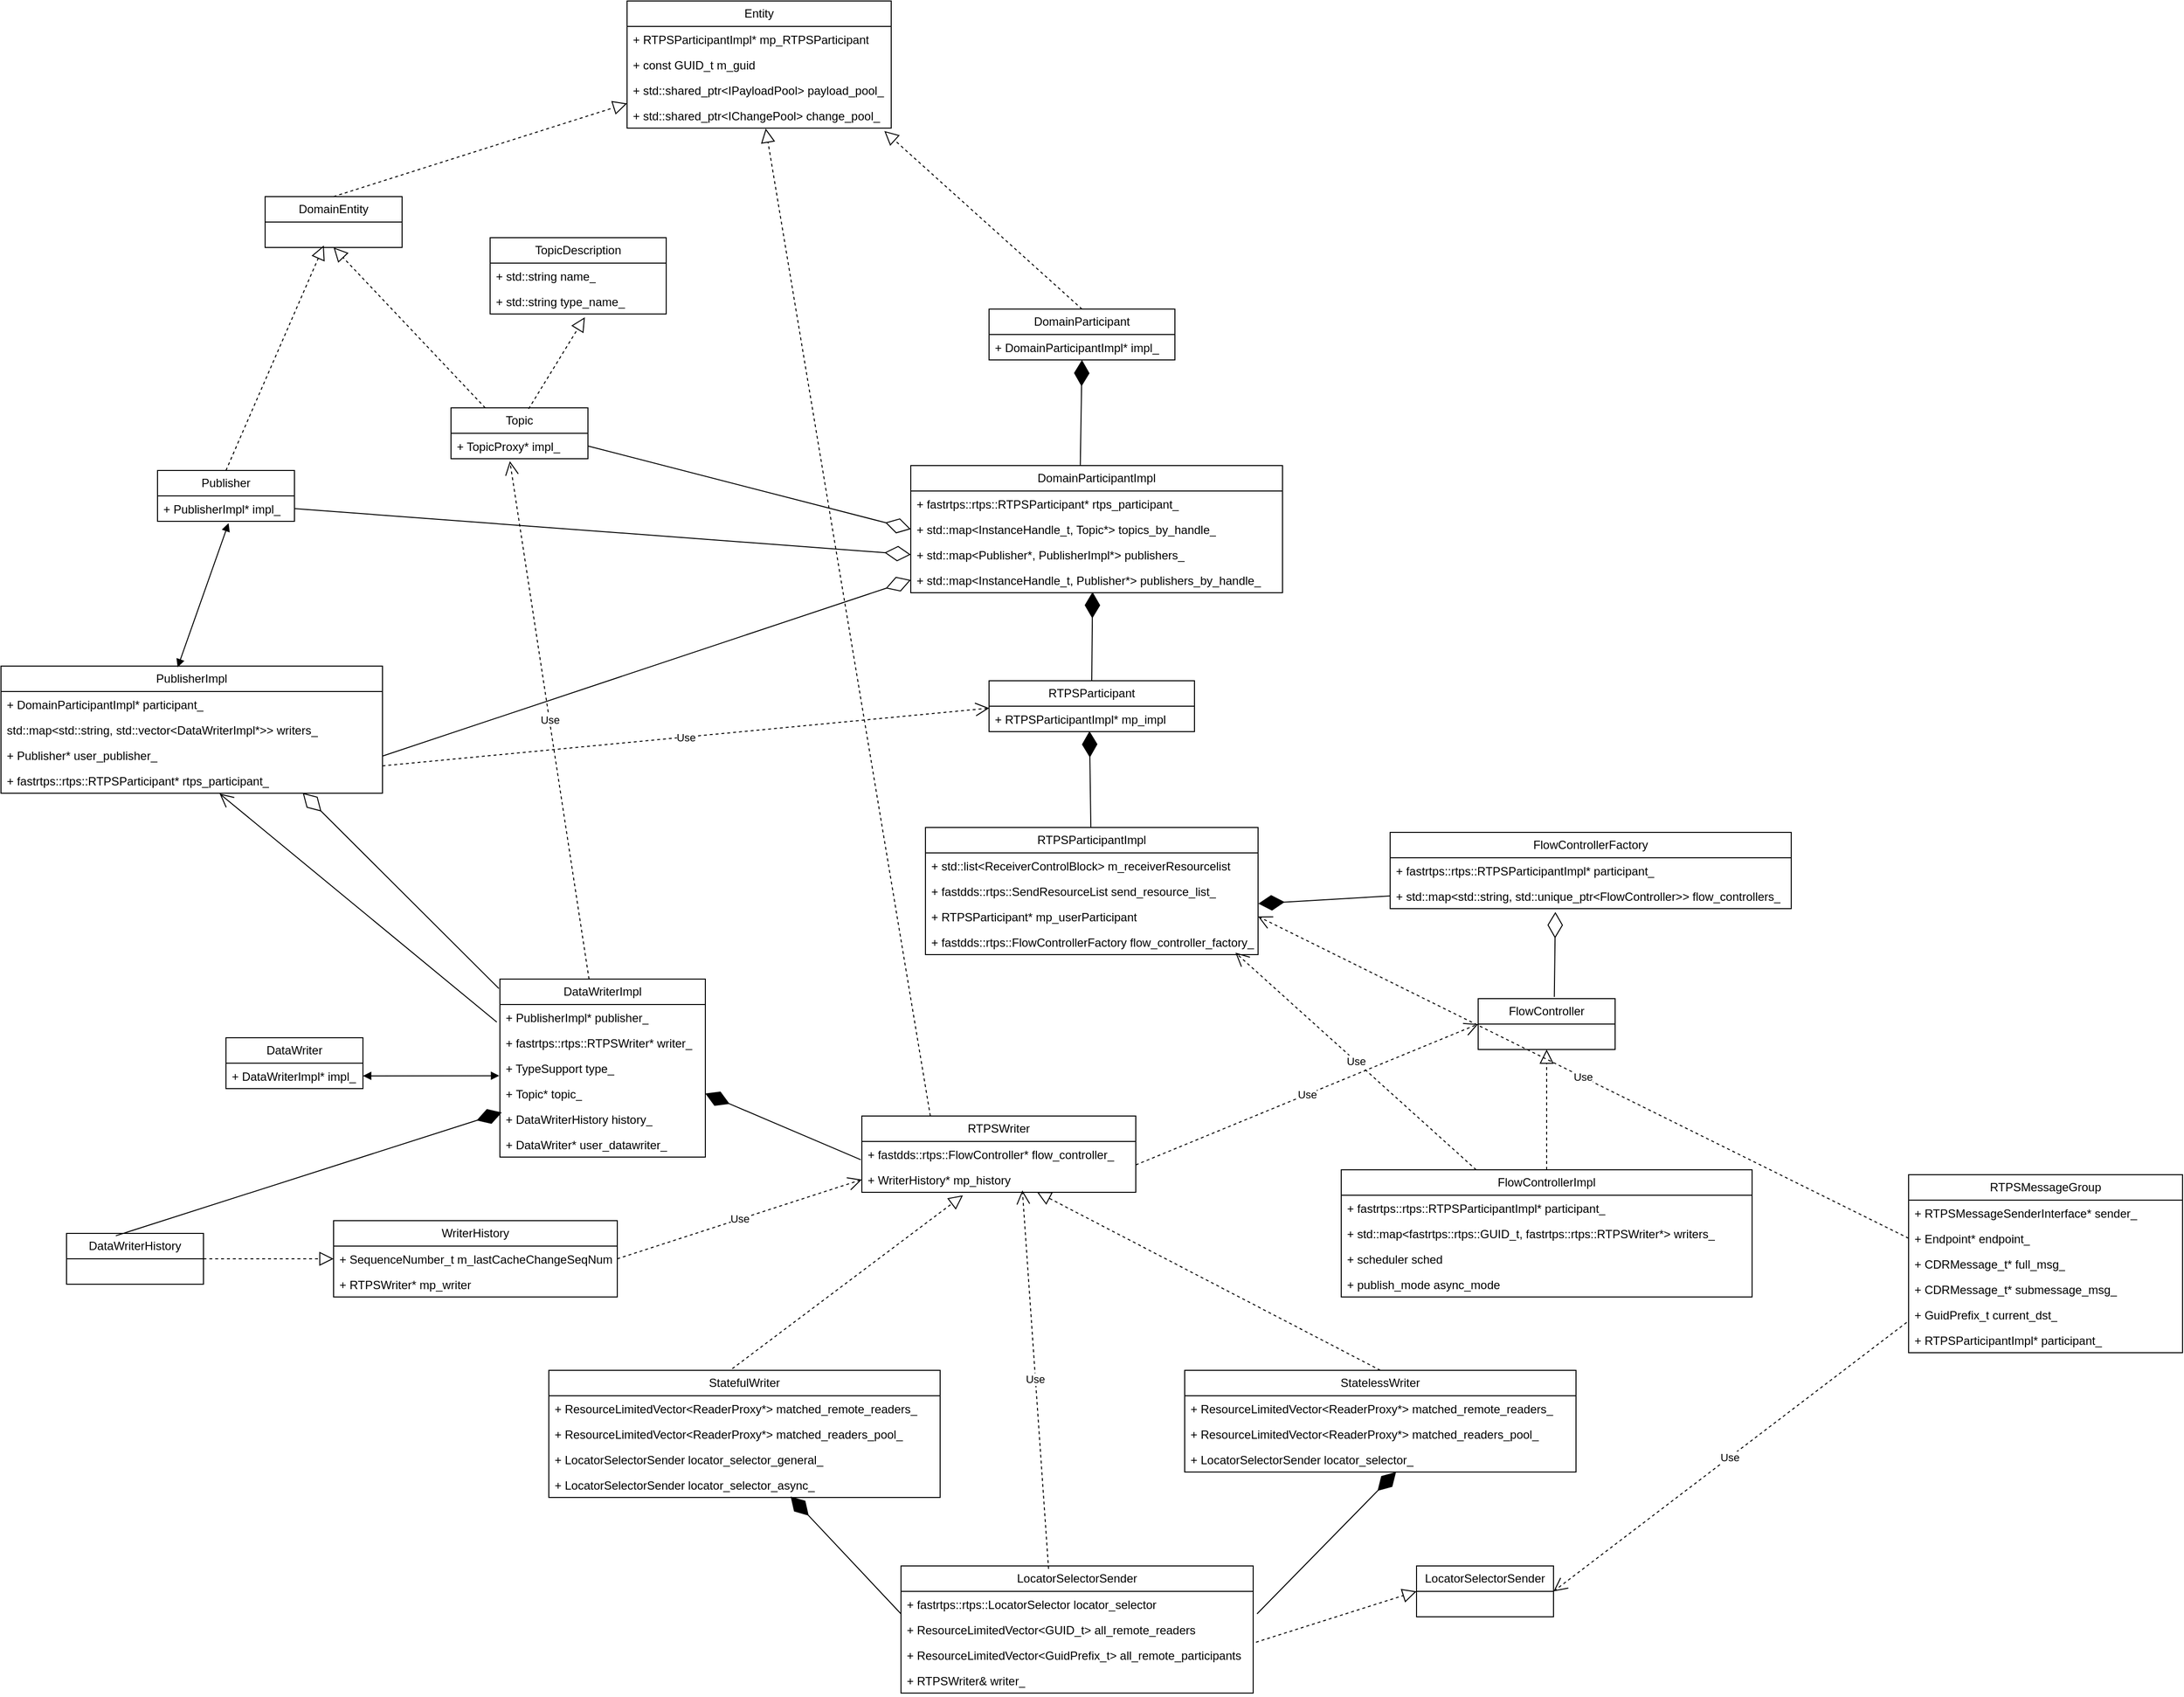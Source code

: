 <mxfile version="26.1.1">
  <diagram name="第 1 页" id="BQ_gom294Ll4Qk_Bm3M0">
    <mxGraphModel dx="2191" dy="2012" grid="1" gridSize="10" guides="1" tooltips="1" connect="1" arrows="1" fold="1" page="1" pageScale="1" pageWidth="827" pageHeight="1169" math="0" shadow="0">
      <root>
        <mxCell id="0" />
        <mxCell id="1" parent="0" />
        <mxCell id="AZ9LOgBD5vrPbiylxJBQ-1" value="DomainParticipant" style="swimlane;fontStyle=0;childLayout=stackLayout;horizontal=1;startSize=26;fillColor=none;horizontalStack=0;resizeParent=1;resizeParentMax=0;resizeLast=0;collapsible=1;marginBottom=0;whiteSpace=wrap;html=1;" vertex="1" parent="1">
          <mxGeometry x="390" y="255" width="190" height="52" as="geometry" />
        </mxCell>
        <mxCell id="AZ9LOgBD5vrPbiylxJBQ-2" value="+&amp;nbsp;DomainParticipantImpl* impl_" style="text;strokeColor=none;fillColor=none;align=left;verticalAlign=top;spacingLeft=4;spacingRight=4;overflow=hidden;rotatable=0;points=[[0,0.5],[1,0.5]];portConstraint=eastwest;whiteSpace=wrap;html=1;" vertex="1" parent="AZ9LOgBD5vrPbiylxJBQ-1">
          <mxGeometry y="26" width="190" height="26" as="geometry" />
        </mxCell>
        <mxCell id="AZ9LOgBD5vrPbiylxJBQ-14" value="Topic" style="swimlane;fontStyle=0;childLayout=stackLayout;horizontal=1;startSize=26;fillColor=none;horizontalStack=0;resizeParent=1;resizeParentMax=0;resizeLast=0;collapsible=1;marginBottom=0;whiteSpace=wrap;html=1;" vertex="1" parent="1">
          <mxGeometry x="-160" y="356" width="140" height="52" as="geometry" />
        </mxCell>
        <mxCell id="AZ9LOgBD5vrPbiylxJBQ-15" value="+ TopicProxy* impl_" style="text;strokeColor=none;fillColor=none;align=left;verticalAlign=top;spacingLeft=4;spacingRight=4;overflow=hidden;rotatable=0;points=[[0,0.5],[1,0.5]];portConstraint=eastwest;whiteSpace=wrap;html=1;" vertex="1" parent="AZ9LOgBD5vrPbiylxJBQ-14">
          <mxGeometry y="26" width="140" height="26" as="geometry" />
        </mxCell>
        <mxCell id="AZ9LOgBD5vrPbiylxJBQ-22" value="TopicDescription" style="swimlane;fontStyle=0;childLayout=stackLayout;horizontal=1;startSize=26;fillColor=none;horizontalStack=0;resizeParent=1;resizeParentMax=0;resizeLast=0;collapsible=1;marginBottom=0;whiteSpace=wrap;html=1;" vertex="1" parent="1">
          <mxGeometry x="-120" y="182" width="180" height="78" as="geometry" />
        </mxCell>
        <mxCell id="AZ9LOgBD5vrPbiylxJBQ-23" value="+ std::string name_" style="text;strokeColor=none;fillColor=none;align=left;verticalAlign=top;spacingLeft=4;spacingRight=4;overflow=hidden;rotatable=0;points=[[0,0.5],[1,0.5]];portConstraint=eastwest;whiteSpace=wrap;html=1;" vertex="1" parent="AZ9LOgBD5vrPbiylxJBQ-22">
          <mxGeometry y="26" width="180" height="26" as="geometry" />
        </mxCell>
        <mxCell id="AZ9LOgBD5vrPbiylxJBQ-24" value="+ std::string type_name_" style="text;strokeColor=none;fillColor=none;align=left;verticalAlign=top;spacingLeft=4;spacingRight=4;overflow=hidden;rotatable=0;points=[[0,0.5],[1,0.5]];portConstraint=eastwest;whiteSpace=wrap;html=1;" vertex="1" parent="AZ9LOgBD5vrPbiylxJBQ-22">
          <mxGeometry y="52" width="180" height="26" as="geometry" />
        </mxCell>
        <mxCell id="AZ9LOgBD5vrPbiylxJBQ-28" value="&lt;span style=&quot;text-align: left;&quot;&gt;DomainParticipantImpl&lt;/span&gt;" style="swimlane;fontStyle=0;childLayout=stackLayout;horizontal=1;startSize=26;fillColor=none;horizontalStack=0;resizeParent=1;resizeParentMax=0;resizeLast=0;collapsible=1;marginBottom=0;whiteSpace=wrap;html=1;" vertex="1" parent="1">
          <mxGeometry x="310" y="415" width="380" height="130" as="geometry" />
        </mxCell>
        <mxCell id="AZ9LOgBD5vrPbiylxJBQ-29" value="+&amp;nbsp;fastrtps::rtps::RTPSParticipant* rtps_participant_" style="text;strokeColor=none;fillColor=none;align=left;verticalAlign=top;spacingLeft=4;spacingRight=4;overflow=hidden;rotatable=0;points=[[0,0.5],[1,0.5]];portConstraint=eastwest;whiteSpace=wrap;html=1;" vertex="1" parent="AZ9LOgBD5vrPbiylxJBQ-28">
          <mxGeometry y="26" width="380" height="26" as="geometry" />
        </mxCell>
        <mxCell id="AZ9LOgBD5vrPbiylxJBQ-32" value="+ std::map&amp;lt;InstanceHandle_t, Topic*&amp;gt; topics_by_handle_" style="text;strokeColor=none;fillColor=none;align=left;verticalAlign=top;spacingLeft=4;spacingRight=4;overflow=hidden;rotatable=0;points=[[0,0.5],[1,0.5]];portConstraint=eastwest;whiteSpace=wrap;html=1;" vertex="1" parent="AZ9LOgBD5vrPbiylxJBQ-28">
          <mxGeometry y="52" width="380" height="26" as="geometry" />
        </mxCell>
        <mxCell id="AZ9LOgBD5vrPbiylxJBQ-63" value="+&amp;nbsp;std::map&amp;lt;Publisher*, PublisherImpl*&amp;gt; publishers_" style="text;strokeColor=none;fillColor=none;align=left;verticalAlign=top;spacingLeft=4;spacingRight=4;overflow=hidden;rotatable=0;points=[[0,0.5],[1,0.5]];portConstraint=eastwest;whiteSpace=wrap;html=1;" vertex="1" parent="AZ9LOgBD5vrPbiylxJBQ-28">
          <mxGeometry y="78" width="380" height="26" as="geometry" />
        </mxCell>
        <mxCell id="AZ9LOgBD5vrPbiylxJBQ-31" value="+ std::map&amp;lt;InstanceHandle_t, Publisher*&amp;gt; publishers_by_handle_" style="text;strokeColor=none;fillColor=none;align=left;verticalAlign=top;spacingLeft=4;spacingRight=4;overflow=hidden;rotatable=0;points=[[0,0.5],[1,0.5]];portConstraint=eastwest;whiteSpace=wrap;html=1;" vertex="1" parent="AZ9LOgBD5vrPbiylxJBQ-28">
          <mxGeometry y="104" width="380" height="26" as="geometry" />
        </mxCell>
        <mxCell id="AZ9LOgBD5vrPbiylxJBQ-33" value="&lt;span style=&quot;text-align: left;&quot;&gt;RTPSParticipant&lt;/span&gt;" style="swimlane;fontStyle=0;childLayout=stackLayout;horizontal=1;startSize=26;fillColor=none;horizontalStack=0;resizeParent=1;resizeParentMax=0;resizeLast=0;collapsible=1;marginBottom=0;whiteSpace=wrap;html=1;" vertex="1" parent="1">
          <mxGeometry x="390" y="635" width="210" height="52" as="geometry" />
        </mxCell>
        <mxCell id="AZ9LOgBD5vrPbiylxJBQ-34" value="+&amp;nbsp;RTPSParticipantImpl* mp_impl" style="text;strokeColor=none;fillColor=none;align=left;verticalAlign=top;spacingLeft=4;spacingRight=4;overflow=hidden;rotatable=0;points=[[0,0.5],[1,0.5]];portConstraint=eastwest;whiteSpace=wrap;html=1;" vertex="1" parent="AZ9LOgBD5vrPbiylxJBQ-33">
          <mxGeometry y="26" width="210" height="26" as="geometry" />
        </mxCell>
        <mxCell id="AZ9LOgBD5vrPbiylxJBQ-38" value="" style="endArrow=diamondThin;endFill=1;endSize=24;html=1;rounded=0;entryX=0.5;entryY=1;entryDx=0;entryDy=0;exitX=0.456;exitY=0;exitDx=0;exitDy=0;exitPerimeter=0;" edge="1" parent="1" source="AZ9LOgBD5vrPbiylxJBQ-28" target="AZ9LOgBD5vrPbiylxJBQ-1">
          <mxGeometry width="160" relative="1" as="geometry">
            <mxPoint x="230" y="295" as="sourcePoint" />
            <mxPoint x="390" y="295" as="targetPoint" />
          </mxGeometry>
        </mxCell>
        <mxCell id="AZ9LOgBD5vrPbiylxJBQ-39" value="" style="endArrow=diamondThin;endFill=1;endSize=24;html=1;rounded=0;exitX=0.5;exitY=0;exitDx=0;exitDy=0;entryX=0.489;entryY=0.973;entryDx=0;entryDy=0;entryPerimeter=0;" edge="1" parent="1" source="AZ9LOgBD5vrPbiylxJBQ-33" target="AZ9LOgBD5vrPbiylxJBQ-31">
          <mxGeometry width="160" relative="1" as="geometry">
            <mxPoint x="441" y="575" as="sourcePoint" />
            <mxPoint x="485.18" y="597.988" as="targetPoint" />
          </mxGeometry>
        </mxCell>
        <mxCell id="AZ9LOgBD5vrPbiylxJBQ-40" value="RTPSParticipantImpl" style="swimlane;fontStyle=0;childLayout=stackLayout;horizontal=1;startSize=26;fillColor=none;horizontalStack=0;resizeParent=1;resizeParentMax=0;resizeLast=0;collapsible=1;marginBottom=0;whiteSpace=wrap;html=1;" vertex="1" parent="1">
          <mxGeometry x="325" y="785" width="340" height="130" as="geometry" />
        </mxCell>
        <mxCell id="AZ9LOgBD5vrPbiylxJBQ-128" value="+&amp;nbsp;std::list&amp;lt;ReceiverControlBlock&amp;gt; m_receiverResourcelist" style="text;strokeColor=none;fillColor=none;align=left;verticalAlign=top;spacingLeft=4;spacingRight=4;overflow=hidden;rotatable=0;points=[[0,0.5],[1,0.5]];portConstraint=eastwest;whiteSpace=wrap;html=1;" vertex="1" parent="AZ9LOgBD5vrPbiylxJBQ-40">
          <mxGeometry y="26" width="340" height="26" as="geometry" />
        </mxCell>
        <mxCell id="AZ9LOgBD5vrPbiylxJBQ-41" value="+ fastdds::rtps::SendResourceList send_resource_list_" style="text;strokeColor=none;fillColor=none;align=left;verticalAlign=top;spacingLeft=4;spacingRight=4;overflow=hidden;rotatable=0;points=[[0,0.5],[1,0.5]];portConstraint=eastwest;whiteSpace=wrap;html=1;" vertex="1" parent="AZ9LOgBD5vrPbiylxJBQ-40">
          <mxGeometry y="52" width="340" height="26" as="geometry" />
        </mxCell>
        <mxCell id="AZ9LOgBD5vrPbiylxJBQ-42" value="+ RTPSParticipant* mp_userParticipant" style="text;strokeColor=none;fillColor=none;align=left;verticalAlign=top;spacingLeft=4;spacingRight=4;overflow=hidden;rotatable=0;points=[[0,0.5],[1,0.5]];portConstraint=eastwest;whiteSpace=wrap;html=1;" vertex="1" parent="AZ9LOgBD5vrPbiylxJBQ-40">
          <mxGeometry y="78" width="340" height="26" as="geometry" />
        </mxCell>
        <mxCell id="AZ9LOgBD5vrPbiylxJBQ-43" value="+&amp;nbsp;fastdds::rtps::FlowControllerFactory flow_controller_factory_" style="text;strokeColor=none;fillColor=none;align=left;verticalAlign=top;spacingLeft=4;spacingRight=4;overflow=hidden;rotatable=0;points=[[0,0.5],[1,0.5]];portConstraint=eastwest;whiteSpace=wrap;html=1;" vertex="1" parent="AZ9LOgBD5vrPbiylxJBQ-40">
          <mxGeometry y="104" width="340" height="26" as="geometry" />
        </mxCell>
        <mxCell id="AZ9LOgBD5vrPbiylxJBQ-44" value="" style="endArrow=diamondThin;endFill=1;endSize=24;html=1;rounded=0;entryX=0.489;entryY=0.981;entryDx=0;entryDy=0;entryPerimeter=0;" edge="1" parent="1" source="AZ9LOgBD5vrPbiylxJBQ-40" target="AZ9LOgBD5vrPbiylxJBQ-34">
          <mxGeometry width="160" relative="1" as="geometry">
            <mxPoint x="180" y="394" as="sourcePoint" />
            <mxPoint x="310" y="394" as="targetPoint" />
          </mxGeometry>
        </mxCell>
        <mxCell id="AZ9LOgBD5vrPbiylxJBQ-45" value="DomainEntity" style="swimlane;fontStyle=0;childLayout=stackLayout;horizontal=1;startSize=26;fillColor=none;horizontalStack=0;resizeParent=1;resizeParentMax=0;resizeLast=0;collapsible=1;marginBottom=0;whiteSpace=wrap;html=1;" vertex="1" parent="1">
          <mxGeometry x="-350" y="140" width="140" height="52" as="geometry" />
        </mxCell>
        <mxCell id="AZ9LOgBD5vrPbiylxJBQ-49" value="" style="endArrow=block;dashed=1;endFill=0;endSize=12;html=1;rounded=0;entryX=0;entryY=0.03;entryDx=0;entryDy=0;exitX=0.5;exitY=0;exitDx=0;exitDy=0;entryPerimeter=0;" edge="1" parent="1" source="AZ9LOgBD5vrPbiylxJBQ-45" target="AZ9LOgBD5vrPbiylxJBQ-190">
          <mxGeometry width="160" relative="1" as="geometry">
            <mxPoint x="320" y="210" as="sourcePoint" />
            <mxPoint x="-285.0" y="22.0" as="targetPoint" />
          </mxGeometry>
        </mxCell>
        <mxCell id="AZ9LOgBD5vrPbiylxJBQ-50" value="Publisher" style="swimlane;fontStyle=0;childLayout=stackLayout;horizontal=1;startSize=26;fillColor=none;horizontalStack=0;resizeParent=1;resizeParentMax=0;resizeLast=0;collapsible=1;marginBottom=0;whiteSpace=wrap;html=1;" vertex="1" parent="1">
          <mxGeometry x="-460" y="420" width="140" height="52" as="geometry" />
        </mxCell>
        <mxCell id="AZ9LOgBD5vrPbiylxJBQ-51" value="+&amp;nbsp;PublisherImpl* impl_" style="text;strokeColor=none;fillColor=none;align=left;verticalAlign=top;spacingLeft=4;spacingRight=4;overflow=hidden;rotatable=0;points=[[0,0.5],[1,0.5]];portConstraint=eastwest;whiteSpace=wrap;html=1;" vertex="1" parent="AZ9LOgBD5vrPbiylxJBQ-50">
          <mxGeometry y="26" width="140" height="26" as="geometry" />
        </mxCell>
        <mxCell id="AZ9LOgBD5vrPbiylxJBQ-54" value="" style="endArrow=block;dashed=1;endFill=0;endSize=12;html=1;rounded=0;entryX=0.5;entryY=1;entryDx=0;entryDy=0;exitX=0.25;exitY=0;exitDx=0;exitDy=0;" edge="1" parent="1" source="AZ9LOgBD5vrPbiylxJBQ-14" target="AZ9LOgBD5vrPbiylxJBQ-45">
          <mxGeometry width="160" relative="1" as="geometry">
            <mxPoint x="-130" y="350" as="sourcePoint" />
            <mxPoint x="285" y="102" as="targetPoint" />
          </mxGeometry>
        </mxCell>
        <mxCell id="AZ9LOgBD5vrPbiylxJBQ-55" value="" style="endArrow=diamondThin;endFill=0;endSize=24;html=1;rounded=0;entryX=0;entryY=0.5;entryDx=0;entryDy=0;exitX=1;exitY=0.5;exitDx=0;exitDy=0;" edge="1" parent="1" source="AZ9LOgBD5vrPbiylxJBQ-15" target="AZ9LOgBD5vrPbiylxJBQ-32">
          <mxGeometry width="160" relative="1" as="geometry">
            <mxPoint x="70" y="310" as="sourcePoint" />
            <mxPoint x="230" y="310" as="targetPoint" />
          </mxGeometry>
        </mxCell>
        <mxCell id="AZ9LOgBD5vrPbiylxJBQ-56" value="" style="endArrow=block;dashed=1;endFill=0;endSize=12;html=1;rounded=0;entryX=0.538;entryY=1.128;entryDx=0;entryDy=0;entryPerimeter=0;exitX=0.567;exitY=0.019;exitDx=0;exitDy=0;exitPerimeter=0;" edge="1" parent="1" source="AZ9LOgBD5vrPbiylxJBQ-14" target="AZ9LOgBD5vrPbiylxJBQ-24">
          <mxGeometry width="160" relative="1" as="geometry">
            <mxPoint x="-125" y="356" as="sourcePoint" />
            <mxPoint x="100" y="272" as="targetPoint" />
          </mxGeometry>
        </mxCell>
        <mxCell id="AZ9LOgBD5vrPbiylxJBQ-59" value="" style="endArrow=block;dashed=1;endFill=0;endSize=12;html=1;rounded=0;exitX=0.5;exitY=0;exitDx=0;exitDy=0;" edge="1" parent="1" source="AZ9LOgBD5vrPbiylxJBQ-50">
          <mxGeometry width="160" relative="1" as="geometry">
            <mxPoint x="70" y="178" as="sourcePoint" />
            <mxPoint x="-290" y="190" as="targetPoint" />
          </mxGeometry>
        </mxCell>
        <mxCell id="AZ9LOgBD5vrPbiylxJBQ-60" value="" style="endArrow=diamondThin;endFill=0;endSize=24;html=1;rounded=0;entryX=0;entryY=0.5;entryDx=0;entryDy=0;exitX=1;exitY=0.5;exitDx=0;exitDy=0;" edge="1" parent="1" source="AZ9LOgBD5vrPbiylxJBQ-51" target="AZ9LOgBD5vrPbiylxJBQ-63">
          <mxGeometry width="160" relative="1" as="geometry">
            <mxPoint x="-10" y="405" as="sourcePoint" />
            <mxPoint x="150" y="495" as="targetPoint" />
          </mxGeometry>
        </mxCell>
        <mxCell id="AZ9LOgBD5vrPbiylxJBQ-61" value="PublisherImpl" style="swimlane;fontStyle=0;childLayout=stackLayout;horizontal=1;startSize=26;fillColor=none;horizontalStack=0;resizeParent=1;resizeParentMax=0;resizeLast=0;collapsible=1;marginBottom=0;whiteSpace=wrap;html=1;" vertex="1" parent="1">
          <mxGeometry x="-620" y="620" width="390" height="130" as="geometry" />
        </mxCell>
        <mxCell id="AZ9LOgBD5vrPbiylxJBQ-86" value="+&amp;nbsp;DomainParticipantImpl* participant_" style="text;strokeColor=none;fillColor=none;align=left;verticalAlign=top;spacingLeft=4;spacingRight=4;overflow=hidden;rotatable=0;points=[[0,0.5],[1,0.5]];portConstraint=eastwest;whiteSpace=wrap;html=1;" vertex="1" parent="AZ9LOgBD5vrPbiylxJBQ-61">
          <mxGeometry y="26" width="390" height="26" as="geometry" />
        </mxCell>
        <mxCell id="AZ9LOgBD5vrPbiylxJBQ-87" value="std::map&amp;lt;std::string, std::vector&amp;lt;DataWriterImpl*&amp;gt;&amp;gt; writers_" style="text;strokeColor=none;fillColor=none;align=left;verticalAlign=top;spacingLeft=4;spacingRight=4;overflow=hidden;rotatable=0;points=[[0,0.5],[1,0.5]];portConstraint=eastwest;whiteSpace=wrap;html=1;" vertex="1" parent="AZ9LOgBD5vrPbiylxJBQ-61">
          <mxGeometry y="52" width="390" height="26" as="geometry" />
        </mxCell>
        <mxCell id="AZ9LOgBD5vrPbiylxJBQ-62" value="+&amp;nbsp;Publisher* user_publisher_" style="text;strokeColor=none;fillColor=none;align=left;verticalAlign=top;spacingLeft=4;spacingRight=4;overflow=hidden;rotatable=0;points=[[0,0.5],[1,0.5]];portConstraint=eastwest;whiteSpace=wrap;html=1;" vertex="1" parent="AZ9LOgBD5vrPbiylxJBQ-61">
          <mxGeometry y="78" width="390" height="26" as="geometry" />
        </mxCell>
        <mxCell id="AZ9LOgBD5vrPbiylxJBQ-67" value="+&amp;nbsp;fastrtps::rtps::RTPSParticipant* rtps_participant_" style="text;strokeColor=none;fillColor=none;align=left;verticalAlign=top;spacingLeft=4;spacingRight=4;overflow=hidden;rotatable=0;points=[[0,0.5],[1,0.5]];portConstraint=eastwest;whiteSpace=wrap;html=1;" vertex="1" parent="AZ9LOgBD5vrPbiylxJBQ-61">
          <mxGeometry y="104" width="390" height="26" as="geometry" />
        </mxCell>
        <mxCell id="AZ9LOgBD5vrPbiylxJBQ-65" value="" style="endArrow=diamondThin;endFill=0;endSize=24;html=1;rounded=0;entryX=0;entryY=0.5;entryDx=0;entryDy=0;exitX=1;exitY=0.538;exitDx=0;exitDy=0;exitPerimeter=0;" edge="1" parent="1" source="AZ9LOgBD5vrPbiylxJBQ-62" target="AZ9LOgBD5vrPbiylxJBQ-31">
          <mxGeometry width="160" relative="1" as="geometry">
            <mxPoint x="-310" y="469" as="sourcePoint" />
            <mxPoint x="150" y="521" as="targetPoint" />
          </mxGeometry>
        </mxCell>
        <mxCell id="AZ9LOgBD5vrPbiylxJBQ-66" value="" style="endArrow=block;startArrow=block;endFill=1;startFill=1;html=1;rounded=0;exitX=0.519;exitY=1.071;exitDx=0;exitDy=0;exitPerimeter=0;entryX=0.463;entryY=0.01;entryDx=0;entryDy=0;entryPerimeter=0;" edge="1" parent="1" source="AZ9LOgBD5vrPbiylxJBQ-51" target="AZ9LOgBD5vrPbiylxJBQ-61">
          <mxGeometry width="160" relative="1" as="geometry">
            <mxPoint x="-250" y="510" as="sourcePoint" />
            <mxPoint x="-90" y="510" as="targetPoint" />
          </mxGeometry>
        </mxCell>
        <mxCell id="AZ9LOgBD5vrPbiylxJBQ-68" value="Use" style="endArrow=open;endSize=12;dashed=1;html=1;rounded=0;entryX=0.001;entryY=0.077;entryDx=0;entryDy=0;entryPerimeter=0;exitX=1;exitY=0.923;exitDx=0;exitDy=0;exitPerimeter=0;" edge="1" parent="1" source="AZ9LOgBD5vrPbiylxJBQ-62" target="AZ9LOgBD5vrPbiylxJBQ-34">
          <mxGeometry width="160" relative="1" as="geometry">
            <mxPoint x="-250" y="510" as="sourcePoint" />
            <mxPoint x="-90" y="510" as="targetPoint" />
          </mxGeometry>
        </mxCell>
        <mxCell id="AZ9LOgBD5vrPbiylxJBQ-69" value="DataWriterImpl" style="swimlane;fontStyle=0;childLayout=stackLayout;horizontal=1;startSize=26;fillColor=none;horizontalStack=0;resizeParent=1;resizeParentMax=0;resizeLast=0;collapsible=1;marginBottom=0;whiteSpace=wrap;html=1;" vertex="1" parent="1">
          <mxGeometry x="-110" y="940" width="210" height="182" as="geometry" />
        </mxCell>
        <mxCell id="AZ9LOgBD5vrPbiylxJBQ-70" value="+ PublisherImpl* publisher_" style="text;strokeColor=none;fillColor=none;align=left;verticalAlign=top;spacingLeft=4;spacingRight=4;overflow=hidden;rotatable=0;points=[[0,0.5],[1,0.5]];portConstraint=eastwest;whiteSpace=wrap;html=1;" vertex="1" parent="AZ9LOgBD5vrPbiylxJBQ-69">
          <mxGeometry y="26" width="210" height="26" as="geometry" />
        </mxCell>
        <mxCell id="AZ9LOgBD5vrPbiylxJBQ-71" value="+ fastrtps::rtps::RTPSWriter* writer_" style="text;strokeColor=none;fillColor=none;align=left;verticalAlign=top;spacingLeft=4;spacingRight=4;overflow=hidden;rotatable=0;points=[[0,0.5],[1,0.5]];portConstraint=eastwest;whiteSpace=wrap;html=1;" vertex="1" parent="AZ9LOgBD5vrPbiylxJBQ-69">
          <mxGeometry y="52" width="210" height="26" as="geometry" />
        </mxCell>
        <mxCell id="AZ9LOgBD5vrPbiylxJBQ-72" value="+ TypeSupport type_" style="text;strokeColor=none;fillColor=none;align=left;verticalAlign=top;spacingLeft=4;spacingRight=4;overflow=hidden;rotatable=0;points=[[0,0.5],[1,0.5]];portConstraint=eastwest;whiteSpace=wrap;html=1;" vertex="1" parent="AZ9LOgBD5vrPbiylxJBQ-69">
          <mxGeometry y="78" width="210" height="26" as="geometry" />
        </mxCell>
        <mxCell id="AZ9LOgBD5vrPbiylxJBQ-77" value="+&amp;nbsp;Topic* topic_" style="text;strokeColor=none;fillColor=none;align=left;verticalAlign=top;spacingLeft=4;spacingRight=4;overflow=hidden;rotatable=0;points=[[0,0.5],[1,0.5]];portConstraint=eastwest;whiteSpace=wrap;html=1;" vertex="1" parent="AZ9LOgBD5vrPbiylxJBQ-69">
          <mxGeometry y="104" width="210" height="26" as="geometry" />
        </mxCell>
        <mxCell id="AZ9LOgBD5vrPbiylxJBQ-78" value="+&amp;nbsp;DataWriterHistory history_" style="text;strokeColor=none;fillColor=none;align=left;verticalAlign=top;spacingLeft=4;spacingRight=4;overflow=hidden;rotatable=0;points=[[0,0.5],[1,0.5]];portConstraint=eastwest;whiteSpace=wrap;html=1;" vertex="1" parent="AZ9LOgBD5vrPbiylxJBQ-69">
          <mxGeometry y="130" width="210" height="26" as="geometry" />
        </mxCell>
        <mxCell id="AZ9LOgBD5vrPbiylxJBQ-79" value="+ DataWriter* user_datawriter_" style="text;strokeColor=none;fillColor=none;align=left;verticalAlign=top;spacingLeft=4;spacingRight=4;overflow=hidden;rotatable=0;points=[[0,0.5],[1,0.5]];portConstraint=eastwest;whiteSpace=wrap;html=1;" vertex="1" parent="AZ9LOgBD5vrPbiylxJBQ-69">
          <mxGeometry y="156" width="210" height="26" as="geometry" />
        </mxCell>
        <mxCell id="AZ9LOgBD5vrPbiylxJBQ-73" value="DataWriter" style="swimlane;fontStyle=0;childLayout=stackLayout;horizontal=1;startSize=26;fillColor=none;horizontalStack=0;resizeParent=1;resizeParentMax=0;resizeLast=0;collapsible=1;marginBottom=0;whiteSpace=wrap;html=1;" vertex="1" parent="1">
          <mxGeometry x="-390" y="1000" width="140" height="52" as="geometry" />
        </mxCell>
        <mxCell id="AZ9LOgBD5vrPbiylxJBQ-74" value="+&amp;nbsp;DataWriterImpl* impl_" style="text;strokeColor=none;fillColor=none;align=left;verticalAlign=top;spacingLeft=4;spacingRight=4;overflow=hidden;rotatable=0;points=[[0,0.5],[1,0.5]];portConstraint=eastwest;whiteSpace=wrap;html=1;" vertex="1" parent="AZ9LOgBD5vrPbiylxJBQ-73">
          <mxGeometry y="26" width="140" height="26" as="geometry" />
        </mxCell>
        <mxCell id="AZ9LOgBD5vrPbiylxJBQ-80" value="" style="endArrow=block;startArrow=block;endFill=1;startFill=1;html=1;rounded=0;exitX=-0.003;exitY=0.801;exitDx=0;exitDy=0;exitPerimeter=0;entryX=1;entryY=0.5;entryDx=0;entryDy=0;" edge="1" parent="1" source="AZ9LOgBD5vrPbiylxJBQ-72" target="AZ9LOgBD5vrPbiylxJBQ-74">
          <mxGeometry width="160" relative="1" as="geometry">
            <mxPoint x="-126" y="914" as="sourcePoint" />
            <mxPoint x="-130" y="1061" as="targetPoint" />
          </mxGeometry>
        </mxCell>
        <mxCell id="AZ9LOgBD5vrPbiylxJBQ-88" value="Use" style="endArrow=open;endSize=12;dashed=1;html=1;rounded=0;entryX=0.43;entryY=1.096;entryDx=0;entryDy=0;entryPerimeter=0;" edge="1" parent="1" source="AZ9LOgBD5vrPbiylxJBQ-69" target="AZ9LOgBD5vrPbiylxJBQ-15">
          <mxGeometry width="160" relative="1" as="geometry">
            <mxPoint x="-9" y="907" as="sourcePoint" />
            <mxPoint x="-100" y="420" as="targetPoint" />
          </mxGeometry>
        </mxCell>
        <mxCell id="AZ9LOgBD5vrPbiylxJBQ-89" value="" style="endArrow=diamondThin;endFill=0;endSize=24;html=1;rounded=0;entryX=0.791;entryY=0.987;entryDx=0;entryDy=0;exitX=-0.005;exitY=0.053;exitDx=0;exitDy=0;exitPerimeter=0;entryPerimeter=0;" edge="1" parent="1" source="AZ9LOgBD5vrPbiylxJBQ-69" target="AZ9LOgBD5vrPbiylxJBQ-67">
          <mxGeometry width="160" relative="1" as="geometry">
            <mxPoint x="-220" y="722" as="sourcePoint" />
            <mxPoint x="150" y="547" as="targetPoint" />
          </mxGeometry>
        </mxCell>
        <mxCell id="AZ9LOgBD5vrPbiylxJBQ-94" value="&lt;span style=&quot;text-align: left;&quot;&gt;DataWriterHistory&lt;/span&gt;" style="swimlane;fontStyle=0;childLayout=stackLayout;horizontal=1;startSize=26;fillColor=none;horizontalStack=0;resizeParent=1;resizeParentMax=0;resizeLast=0;collapsible=1;marginBottom=0;whiteSpace=wrap;html=1;" vertex="1" parent="1">
          <mxGeometry x="-553" y="1200" width="140" height="52" as="geometry" />
        </mxCell>
        <mxCell id="AZ9LOgBD5vrPbiylxJBQ-98" value="" style="endArrow=diamondThin;endFill=1;endSize=24;html=1;rounded=0;entryX=0.009;entryY=0.244;entryDx=0;entryDy=0;entryPerimeter=0;exitX=0.36;exitY=0.047;exitDx=0;exitDy=0;exitPerimeter=0;" edge="1" parent="1" source="AZ9LOgBD5vrPbiylxJBQ-94" target="AZ9LOgBD5vrPbiylxJBQ-78">
          <mxGeometry width="160" relative="1" as="geometry">
            <mxPoint x="-130" y="1208" as="sourcePoint" />
            <mxPoint x="-140" y="1110" as="targetPoint" />
          </mxGeometry>
        </mxCell>
        <mxCell id="AZ9LOgBD5vrPbiylxJBQ-99" value="RTPSWriter" style="swimlane;fontStyle=0;childLayout=stackLayout;horizontal=1;startSize=26;fillColor=none;horizontalStack=0;resizeParent=1;resizeParentMax=0;resizeLast=0;collapsible=1;marginBottom=0;whiteSpace=wrap;html=1;" vertex="1" parent="1">
          <mxGeometry x="260" y="1080" width="280" height="78" as="geometry" />
        </mxCell>
        <mxCell id="AZ9LOgBD5vrPbiylxJBQ-100" value="+ fastdds::rtps::FlowController* flow_controller_" style="text;strokeColor=none;fillColor=none;align=left;verticalAlign=top;spacingLeft=4;spacingRight=4;overflow=hidden;rotatable=0;points=[[0,0.5],[1,0.5]];portConstraint=eastwest;whiteSpace=wrap;html=1;" vertex="1" parent="AZ9LOgBD5vrPbiylxJBQ-99">
          <mxGeometry y="26" width="280" height="26" as="geometry" />
        </mxCell>
        <mxCell id="AZ9LOgBD5vrPbiylxJBQ-101" value="+ WriterHistory* mp_history" style="text;strokeColor=none;fillColor=none;align=left;verticalAlign=top;spacingLeft=4;spacingRight=4;overflow=hidden;rotatable=0;points=[[0,0.5],[1,0.5]];portConstraint=eastwest;whiteSpace=wrap;html=1;" vertex="1" parent="AZ9LOgBD5vrPbiylxJBQ-99">
          <mxGeometry y="52" width="280" height="26" as="geometry" />
        </mxCell>
        <mxCell id="AZ9LOgBD5vrPbiylxJBQ-103" value="StatefulWriter" style="swimlane;fontStyle=0;childLayout=stackLayout;horizontal=1;startSize=26;fillColor=none;horizontalStack=0;resizeParent=1;resizeParentMax=0;resizeLast=0;collapsible=1;marginBottom=0;whiteSpace=wrap;html=1;" vertex="1" parent="1">
          <mxGeometry x="-60" y="1340" width="400" height="130" as="geometry" />
        </mxCell>
        <mxCell id="AZ9LOgBD5vrPbiylxJBQ-104" value="+ ResourceLimitedVector&amp;lt;ReaderProxy*&amp;gt; matched_remote_readers_" style="text;strokeColor=none;fillColor=none;align=left;verticalAlign=top;spacingLeft=4;spacingRight=4;overflow=hidden;rotatable=0;points=[[0,0.5],[1,0.5]];portConstraint=eastwest;whiteSpace=wrap;html=1;" vertex="1" parent="AZ9LOgBD5vrPbiylxJBQ-103">
          <mxGeometry y="26" width="400" height="26" as="geometry" />
        </mxCell>
        <mxCell id="AZ9LOgBD5vrPbiylxJBQ-105" value="+ ResourceLimitedVector&amp;lt;ReaderProxy*&amp;gt; matched_readers_pool_" style="text;strokeColor=none;fillColor=none;align=left;verticalAlign=top;spacingLeft=4;spacingRight=4;overflow=hidden;rotatable=0;points=[[0,0.5],[1,0.5]];portConstraint=eastwest;whiteSpace=wrap;html=1;" vertex="1" parent="AZ9LOgBD5vrPbiylxJBQ-103">
          <mxGeometry y="52" width="400" height="26" as="geometry" />
        </mxCell>
        <mxCell id="AZ9LOgBD5vrPbiylxJBQ-153" value="+&amp;nbsp;LocatorSelectorSender locator_selector_general_" style="text;strokeColor=none;fillColor=none;align=left;verticalAlign=top;spacingLeft=4;spacingRight=4;overflow=hidden;rotatable=0;points=[[0,0.5],[1,0.5]];portConstraint=eastwest;whiteSpace=wrap;html=1;" vertex="1" parent="AZ9LOgBD5vrPbiylxJBQ-103">
          <mxGeometry y="78" width="400" height="26" as="geometry" />
        </mxCell>
        <mxCell id="AZ9LOgBD5vrPbiylxJBQ-154" value="+&amp;nbsp;LocatorSelectorSender locator_selector_async_" style="text;strokeColor=none;fillColor=none;align=left;verticalAlign=top;spacingLeft=4;spacingRight=4;overflow=hidden;rotatable=0;points=[[0,0.5],[1,0.5]];portConstraint=eastwest;whiteSpace=wrap;html=1;" vertex="1" parent="AZ9LOgBD5vrPbiylxJBQ-103">
          <mxGeometry y="104" width="400" height="26" as="geometry" />
        </mxCell>
        <mxCell id="AZ9LOgBD5vrPbiylxJBQ-109" value="" style="endArrow=open;endFill=1;endSize=12;html=1;rounded=0;exitX=-0.015;exitY=0.692;exitDx=0;exitDy=0;entryX=0.573;entryY=1.016;entryDx=0;entryDy=0;entryPerimeter=0;exitPerimeter=0;" edge="1" parent="1" source="AZ9LOgBD5vrPbiylxJBQ-70" target="AZ9LOgBD5vrPbiylxJBQ-67">
          <mxGeometry width="160" relative="1" as="geometry">
            <mxPoint x="-294" y="908" as="sourcePoint" />
            <mxPoint x="-266" y="810" as="targetPoint" />
          </mxGeometry>
        </mxCell>
        <mxCell id="AZ9LOgBD5vrPbiylxJBQ-111" value="" style="endArrow=diamondThin;endFill=1;endSize=24;html=1;rounded=0;entryX=1;entryY=0.5;entryDx=0;entryDy=0;exitX=-0.004;exitY=0.72;exitDx=0;exitDy=0;exitPerimeter=0;" edge="1" parent="1" source="AZ9LOgBD5vrPbiylxJBQ-100" target="AZ9LOgBD5vrPbiylxJBQ-77">
          <mxGeometry width="160" relative="1" as="geometry">
            <mxPoint x="-201" y="1131" as="sourcePoint" />
            <mxPoint x="-48" y="1036" as="targetPoint" />
          </mxGeometry>
        </mxCell>
        <mxCell id="AZ9LOgBD5vrPbiylxJBQ-116" value="StatelessWriter" style="swimlane;fontStyle=0;childLayout=stackLayout;horizontal=1;startSize=26;fillColor=none;horizontalStack=0;resizeParent=1;resizeParentMax=0;resizeLast=0;collapsible=1;marginBottom=0;whiteSpace=wrap;html=1;" vertex="1" parent="1">
          <mxGeometry x="590" y="1340" width="400" height="104" as="geometry" />
        </mxCell>
        <mxCell id="AZ9LOgBD5vrPbiylxJBQ-117" value="+ ResourceLimitedVector&amp;lt;ReaderProxy*&amp;gt; matched_remote_readers_" style="text;strokeColor=none;fillColor=none;align=left;verticalAlign=top;spacingLeft=4;spacingRight=4;overflow=hidden;rotatable=0;points=[[0,0.5],[1,0.5]];portConstraint=eastwest;whiteSpace=wrap;html=1;" vertex="1" parent="AZ9LOgBD5vrPbiylxJBQ-116">
          <mxGeometry y="26" width="400" height="26" as="geometry" />
        </mxCell>
        <mxCell id="AZ9LOgBD5vrPbiylxJBQ-118" value="+ ResourceLimitedVector&amp;lt;ReaderProxy*&amp;gt; matched_readers_pool_" style="text;strokeColor=none;fillColor=none;align=left;verticalAlign=top;spacingLeft=4;spacingRight=4;overflow=hidden;rotatable=0;points=[[0,0.5],[1,0.5]];portConstraint=eastwest;whiteSpace=wrap;html=1;" vertex="1" parent="AZ9LOgBD5vrPbiylxJBQ-116">
          <mxGeometry y="52" width="400" height="26" as="geometry" />
        </mxCell>
        <mxCell id="AZ9LOgBD5vrPbiylxJBQ-155" value="+&amp;nbsp;LocatorSelectorSender locator_selector_" style="text;strokeColor=none;fillColor=none;align=left;verticalAlign=top;spacingLeft=4;spacingRight=4;overflow=hidden;rotatable=0;points=[[0,0.5],[1,0.5]];portConstraint=eastwest;whiteSpace=wrap;html=1;" vertex="1" parent="AZ9LOgBD5vrPbiylxJBQ-116">
          <mxGeometry y="78" width="400" height="26" as="geometry" />
        </mxCell>
        <mxCell id="AZ9LOgBD5vrPbiylxJBQ-119" value="" style="endArrow=block;dashed=1;endFill=0;endSize=12;html=1;rounded=0;entryX=0.369;entryY=1.121;entryDx=0;entryDy=0;entryPerimeter=0;exitX=0.469;exitY=-0.013;exitDx=0;exitDy=0;exitPerimeter=0;" edge="1" parent="1" source="AZ9LOgBD5vrPbiylxJBQ-103" target="AZ9LOgBD5vrPbiylxJBQ-101">
          <mxGeometry width="160" relative="1" as="geometry">
            <mxPoint x="131" y="1240" as="sourcePoint" />
            <mxPoint x="249" y="1174" as="targetPoint" />
          </mxGeometry>
        </mxCell>
        <mxCell id="AZ9LOgBD5vrPbiylxJBQ-120" value="" style="endArrow=block;dashed=1;endFill=0;endSize=12;html=1;rounded=0;entryX=0.639;entryY=0.984;entryDx=0;entryDy=0;entryPerimeter=0;exitX=0.5;exitY=0;exitDx=0;exitDy=0;" edge="1" parent="1" source="AZ9LOgBD5vrPbiylxJBQ-116" target="AZ9LOgBD5vrPbiylxJBQ-101">
          <mxGeometry width="160" relative="1" as="geometry">
            <mxPoint x="380" y="1256" as="sourcePoint" />
            <mxPoint x="498" y="1190" as="targetPoint" />
          </mxGeometry>
        </mxCell>
        <mxCell id="AZ9LOgBD5vrPbiylxJBQ-121" value="WriterHistory" style="swimlane;fontStyle=0;childLayout=stackLayout;horizontal=1;startSize=26;fillColor=none;horizontalStack=0;resizeParent=1;resizeParentMax=0;resizeLast=0;collapsible=1;marginBottom=0;whiteSpace=wrap;html=1;" vertex="1" parent="1">
          <mxGeometry x="-280" y="1187" width="290" height="78" as="geometry" />
        </mxCell>
        <mxCell id="AZ9LOgBD5vrPbiylxJBQ-122" value="+ SequenceNumber_t m_lastCacheChangeSeqNum" style="text;strokeColor=none;fillColor=none;align=left;verticalAlign=top;spacingLeft=4;spacingRight=4;overflow=hidden;rotatable=0;points=[[0,0.5],[1,0.5]];portConstraint=eastwest;whiteSpace=wrap;html=1;" vertex="1" parent="AZ9LOgBD5vrPbiylxJBQ-121">
          <mxGeometry y="26" width="290" height="26" as="geometry" />
        </mxCell>
        <mxCell id="AZ9LOgBD5vrPbiylxJBQ-123" value="+ RTPSWriter* mp_writer" style="text;strokeColor=none;fillColor=none;align=left;verticalAlign=top;spacingLeft=4;spacingRight=4;overflow=hidden;rotatable=0;points=[[0,0.5],[1,0.5]];portConstraint=eastwest;whiteSpace=wrap;html=1;" vertex="1" parent="AZ9LOgBD5vrPbiylxJBQ-121">
          <mxGeometry y="52" width="290" height="26" as="geometry" />
        </mxCell>
        <mxCell id="AZ9LOgBD5vrPbiylxJBQ-126" value="" style="endArrow=block;dashed=1;endFill=0;endSize=12;html=1;rounded=0;entryX=0;entryY=0.5;entryDx=0;entryDy=0;exitX=1;exitY=0.5;exitDx=0;exitDy=0;" edge="1" parent="1" source="AZ9LOgBD5vrPbiylxJBQ-94" target="AZ9LOgBD5vrPbiylxJBQ-122">
          <mxGeometry width="160" relative="1" as="geometry">
            <mxPoint x="-450" y="1368" as="sourcePoint" />
            <mxPoint x="-295" y="1230" as="targetPoint" />
          </mxGeometry>
        </mxCell>
        <mxCell id="AZ9LOgBD5vrPbiylxJBQ-127" value="Use" style="endArrow=open;endSize=12;dashed=1;html=1;rounded=0;entryX=0;entryY=0.5;entryDx=0;entryDy=0;exitX=1;exitY=0.5;exitDx=0;exitDy=0;" edge="1" parent="1" source="AZ9LOgBD5vrPbiylxJBQ-122" target="AZ9LOgBD5vrPbiylxJBQ-101">
          <mxGeometry width="160" relative="1" as="geometry">
            <mxPoint x="30" y="1233" as="sourcePoint" />
            <mxPoint x="525" y="1219" as="targetPoint" />
          </mxGeometry>
        </mxCell>
        <mxCell id="AZ9LOgBD5vrPbiylxJBQ-129" value="&lt;span style=&quot;text-align: left;&quot;&gt;FlowController&lt;/span&gt;" style="swimlane;fontStyle=0;childLayout=stackLayout;horizontal=1;startSize=26;fillColor=none;horizontalStack=0;resizeParent=1;resizeParentMax=0;resizeLast=0;collapsible=1;marginBottom=0;whiteSpace=wrap;html=1;" vertex="1" parent="1">
          <mxGeometry x="890" y="960" width="140" height="52" as="geometry" />
        </mxCell>
        <mxCell id="AZ9LOgBD5vrPbiylxJBQ-133" value="Use" style="endArrow=open;endSize=12;dashed=1;html=1;rounded=0;entryX=0;entryY=0.5;entryDx=0;entryDy=0;" edge="1" parent="1" target="AZ9LOgBD5vrPbiylxJBQ-129">
          <mxGeometry width="160" relative="1" as="geometry">
            <mxPoint x="540" y="1130" as="sourcePoint" />
            <mxPoint x="820" y="1140" as="targetPoint" />
          </mxGeometry>
        </mxCell>
        <mxCell id="AZ9LOgBD5vrPbiylxJBQ-134" value="&lt;span style=&quot;text-align: left;&quot;&gt;FlowControllerFactory&lt;/span&gt;" style="swimlane;fontStyle=0;childLayout=stackLayout;horizontal=1;startSize=26;fillColor=none;horizontalStack=0;resizeParent=1;resizeParentMax=0;resizeLast=0;collapsible=1;marginBottom=0;whiteSpace=wrap;html=1;" vertex="1" parent="1">
          <mxGeometry x="800" y="790" width="410" height="78" as="geometry" />
        </mxCell>
        <mxCell id="AZ9LOgBD5vrPbiylxJBQ-135" value="+ fastrtps::rtps::RTPSParticipantImpl* participant_" style="text;strokeColor=none;fillColor=none;align=left;verticalAlign=top;spacingLeft=4;spacingRight=4;overflow=hidden;rotatable=0;points=[[0,0.5],[1,0.5]];portConstraint=eastwest;whiteSpace=wrap;html=1;" vertex="1" parent="AZ9LOgBD5vrPbiylxJBQ-134">
          <mxGeometry y="26" width="410" height="26" as="geometry" />
        </mxCell>
        <mxCell id="AZ9LOgBD5vrPbiylxJBQ-136" value="+ std::map&amp;lt;std::string, std::unique_ptr&amp;lt;FlowController&amp;gt;&amp;gt; flow_controllers_" style="text;strokeColor=none;fillColor=none;align=left;verticalAlign=top;spacingLeft=4;spacingRight=4;overflow=hidden;rotatable=0;points=[[0,0.5],[1,0.5]];portConstraint=eastwest;whiteSpace=wrap;html=1;" vertex="1" parent="AZ9LOgBD5vrPbiylxJBQ-134">
          <mxGeometry y="52" width="410" height="26" as="geometry" />
        </mxCell>
        <mxCell id="AZ9LOgBD5vrPbiylxJBQ-138" value="" style="endArrow=diamondThin;endFill=1;endSize=24;html=1;rounded=0;entryX=1.001;entryY=-0.005;entryDx=0;entryDy=0;entryPerimeter=0;exitX=0;exitY=0.5;exitDx=0;exitDy=0;" edge="1" parent="1" source="AZ9LOgBD5vrPbiylxJBQ-136" target="AZ9LOgBD5vrPbiylxJBQ-42">
          <mxGeometry width="160" relative="1" as="geometry">
            <mxPoint x="384" y="800" as="sourcePoint" />
            <mxPoint x="383" y="702" as="targetPoint" />
          </mxGeometry>
        </mxCell>
        <mxCell id="AZ9LOgBD5vrPbiylxJBQ-139" value="" style="endArrow=diamondThin;endFill=0;endSize=24;html=1;rounded=0;entryX=0.412;entryY=1.129;entryDx=0;entryDy=0;entryPerimeter=0;exitX=0.556;exitY=-0.033;exitDx=0;exitDy=0;exitPerimeter=0;" edge="1" parent="1" source="AZ9LOgBD5vrPbiylxJBQ-129" target="AZ9LOgBD5vrPbiylxJBQ-136">
          <mxGeometry width="160" relative="1" as="geometry">
            <mxPoint x="540" y="980" as="sourcePoint" />
            <mxPoint x="700" y="980" as="targetPoint" />
          </mxGeometry>
        </mxCell>
        <mxCell id="AZ9LOgBD5vrPbiylxJBQ-140" value="FlowControllerImpl" style="swimlane;fontStyle=0;childLayout=stackLayout;horizontal=1;startSize=26;fillColor=none;horizontalStack=0;resizeParent=1;resizeParentMax=0;resizeLast=0;collapsible=1;marginBottom=0;whiteSpace=wrap;html=1;" vertex="1" parent="1">
          <mxGeometry x="750" y="1135" width="420" height="130" as="geometry" />
        </mxCell>
        <mxCell id="AZ9LOgBD5vrPbiylxJBQ-141" value="+ fastrtps::rtps::RTPSParticipantImpl* participant_" style="text;strokeColor=none;fillColor=none;align=left;verticalAlign=top;spacingLeft=4;spacingRight=4;overflow=hidden;rotatable=0;points=[[0,0.5],[1,0.5]];portConstraint=eastwest;whiteSpace=wrap;html=1;" vertex="1" parent="AZ9LOgBD5vrPbiylxJBQ-140">
          <mxGeometry y="26" width="420" height="26" as="geometry" />
        </mxCell>
        <mxCell id="AZ9LOgBD5vrPbiylxJBQ-142" value="+ std::map&amp;lt;fastrtps::rtps::GUID_t, fastrtps::rtps::RTPSWriter*&amp;gt; writers_" style="text;strokeColor=none;fillColor=none;align=left;verticalAlign=top;spacingLeft=4;spacingRight=4;overflow=hidden;rotatable=0;points=[[0,0.5],[1,0.5]];portConstraint=eastwest;whiteSpace=wrap;html=1;" vertex="1" parent="AZ9LOgBD5vrPbiylxJBQ-140">
          <mxGeometry y="52" width="420" height="26" as="geometry" />
        </mxCell>
        <mxCell id="AZ9LOgBD5vrPbiylxJBQ-143" value="+ scheduler sched" style="text;strokeColor=none;fillColor=none;align=left;verticalAlign=top;spacingLeft=4;spacingRight=4;overflow=hidden;rotatable=0;points=[[0,0.5],[1,0.5]];portConstraint=eastwest;whiteSpace=wrap;html=1;" vertex="1" parent="AZ9LOgBD5vrPbiylxJBQ-140">
          <mxGeometry y="78" width="420" height="26" as="geometry" />
        </mxCell>
        <mxCell id="AZ9LOgBD5vrPbiylxJBQ-145" value="+&amp;nbsp;publish_mode async_mode" style="text;strokeColor=none;fillColor=none;align=left;verticalAlign=top;spacingLeft=4;spacingRight=4;overflow=hidden;rotatable=0;points=[[0,0.5],[1,0.5]];portConstraint=eastwest;whiteSpace=wrap;html=1;" vertex="1" parent="AZ9LOgBD5vrPbiylxJBQ-140">
          <mxGeometry y="104" width="420" height="26" as="geometry" />
        </mxCell>
        <mxCell id="AZ9LOgBD5vrPbiylxJBQ-144" value="" style="endArrow=block;dashed=1;endFill=0;endSize=12;html=1;rounded=0;entryX=0.5;entryY=1;entryDx=0;entryDy=0;" edge="1" parent="1" source="AZ9LOgBD5vrPbiylxJBQ-140" target="AZ9LOgBD5vrPbiylxJBQ-129">
          <mxGeometry width="160" relative="1" as="geometry">
            <mxPoint x="690" y="1330" as="sourcePoint" />
            <mxPoint x="449" y="1168" as="targetPoint" />
          </mxGeometry>
        </mxCell>
        <mxCell id="AZ9LOgBD5vrPbiylxJBQ-156" value="LocatorSelectorSender" style="swimlane;fontStyle=0;childLayout=stackLayout;horizontal=1;startSize=26;fillColor=none;horizontalStack=0;resizeParent=1;resizeParentMax=0;resizeLast=0;collapsible=1;marginBottom=0;whiteSpace=wrap;html=1;" vertex="1" parent="1">
          <mxGeometry x="300" y="1540" width="360" height="130" as="geometry" />
        </mxCell>
        <mxCell id="AZ9LOgBD5vrPbiylxJBQ-157" value="+&amp;nbsp;fastrtps::rtps::LocatorSelector locator_selector" style="text;strokeColor=none;fillColor=none;align=left;verticalAlign=top;spacingLeft=4;spacingRight=4;overflow=hidden;rotatable=0;points=[[0,0.5],[1,0.5]];portConstraint=eastwest;whiteSpace=wrap;html=1;" vertex="1" parent="AZ9LOgBD5vrPbiylxJBQ-156">
          <mxGeometry y="26" width="360" height="26" as="geometry" />
        </mxCell>
        <mxCell id="AZ9LOgBD5vrPbiylxJBQ-158" value="+&amp;nbsp;ResourceLimitedVector&amp;lt;GUID_t&amp;gt; all_remote_readers" style="text;strokeColor=none;fillColor=none;align=left;verticalAlign=top;spacingLeft=4;spacingRight=4;overflow=hidden;rotatable=0;points=[[0,0.5],[1,0.5]];portConstraint=eastwest;whiteSpace=wrap;html=1;" vertex="1" parent="AZ9LOgBD5vrPbiylxJBQ-156">
          <mxGeometry y="52" width="360" height="26" as="geometry" />
        </mxCell>
        <mxCell id="AZ9LOgBD5vrPbiylxJBQ-159" value="+&amp;nbsp;ResourceLimitedVector&amp;lt;GuidPrefix_t&amp;gt; all_remote_participants" style="text;strokeColor=none;fillColor=none;align=left;verticalAlign=top;spacingLeft=4;spacingRight=4;overflow=hidden;rotatable=0;points=[[0,0.5],[1,0.5]];portConstraint=eastwest;whiteSpace=wrap;html=1;" vertex="1" parent="AZ9LOgBD5vrPbiylxJBQ-156">
          <mxGeometry y="78" width="360" height="26" as="geometry" />
        </mxCell>
        <mxCell id="AZ9LOgBD5vrPbiylxJBQ-166" value="+&amp;nbsp;RTPSWriter&amp;amp; writer_" style="text;strokeColor=none;fillColor=none;align=left;verticalAlign=top;spacingLeft=4;spacingRight=4;overflow=hidden;rotatable=0;points=[[0,0.5],[1,0.5]];portConstraint=eastwest;whiteSpace=wrap;html=1;" vertex="1" parent="AZ9LOgBD5vrPbiylxJBQ-156">
          <mxGeometry y="104" width="360" height="26" as="geometry" />
        </mxCell>
        <mxCell id="AZ9LOgBD5vrPbiylxJBQ-169" value="" style="endArrow=diamondThin;endFill=1;endSize=24;html=1;rounded=0;entryX=0.618;entryY=0.962;entryDx=0;entryDy=0;exitX=0;exitY=0.885;exitDx=0;exitDy=0;exitPerimeter=0;entryPerimeter=0;" edge="1" parent="1" source="AZ9LOgBD5vrPbiylxJBQ-157" target="AZ9LOgBD5vrPbiylxJBQ-154">
          <mxGeometry width="160" relative="1" as="geometry">
            <mxPoint x="359" y="1668" as="sourcePoint" />
            <mxPoint x="200" y="1600" as="targetPoint" />
          </mxGeometry>
        </mxCell>
        <mxCell id="AZ9LOgBD5vrPbiylxJBQ-170" value="" style="endArrow=diamondThin;endFill=1;endSize=24;html=1;rounded=0;entryX=0.54;entryY=1;entryDx=0;entryDy=0;exitX=1.011;exitY=-0.115;exitDx=0;exitDy=0;exitPerimeter=0;entryPerimeter=0;" edge="1" parent="1" source="AZ9LOgBD5vrPbiylxJBQ-158" target="AZ9LOgBD5vrPbiylxJBQ-155">
          <mxGeometry width="160" relative="1" as="geometry">
            <mxPoint x="973" y="1710" as="sourcePoint" />
            <mxPoint x="810" y="1540" as="targetPoint" />
          </mxGeometry>
        </mxCell>
        <mxCell id="AZ9LOgBD5vrPbiylxJBQ-171" value="Use" style="endArrow=open;endSize=12;dashed=1;html=1;rounded=0;entryX=0.586;entryY=0.923;entryDx=0;entryDy=0;entryPerimeter=0;exitX=0.419;exitY=0.023;exitDx=0;exitDy=0;exitPerimeter=0;" edge="1" parent="1" source="AZ9LOgBD5vrPbiylxJBQ-156" target="AZ9LOgBD5vrPbiylxJBQ-101">
          <mxGeometry width="160" relative="1" as="geometry">
            <mxPoint x="290" y="1444" as="sourcePoint" />
            <mxPoint x="600" y="1300" as="targetPoint" />
          </mxGeometry>
        </mxCell>
        <mxCell id="AZ9LOgBD5vrPbiylxJBQ-172" value="RTPSMessageGroup" style="swimlane;fontStyle=0;childLayout=stackLayout;horizontal=1;startSize=26;fillColor=none;horizontalStack=0;resizeParent=1;resizeParentMax=0;resizeLast=0;collapsible=1;marginBottom=0;whiteSpace=wrap;html=1;" vertex="1" parent="1">
          <mxGeometry x="1330" y="1140" width="280" height="182" as="geometry" />
        </mxCell>
        <mxCell id="AZ9LOgBD5vrPbiylxJBQ-173" value="+ RTPSMessageSenderInterface* sender_" style="text;strokeColor=none;fillColor=none;align=left;verticalAlign=top;spacingLeft=4;spacingRight=4;overflow=hidden;rotatable=0;points=[[0,0.5],[1,0.5]];portConstraint=eastwest;whiteSpace=wrap;html=1;" vertex="1" parent="AZ9LOgBD5vrPbiylxJBQ-172">
          <mxGeometry y="26" width="280" height="26" as="geometry" />
        </mxCell>
        <mxCell id="AZ9LOgBD5vrPbiylxJBQ-174" value="+ Endpoint* endpoint_" style="text;strokeColor=none;fillColor=none;align=left;verticalAlign=top;spacingLeft=4;spacingRight=4;overflow=hidden;rotatable=0;points=[[0,0.5],[1,0.5]];portConstraint=eastwest;whiteSpace=wrap;html=1;" vertex="1" parent="AZ9LOgBD5vrPbiylxJBQ-172">
          <mxGeometry y="52" width="280" height="26" as="geometry" />
        </mxCell>
        <mxCell id="AZ9LOgBD5vrPbiylxJBQ-175" value="+&amp;nbsp;CDRMessage_t* full_msg_" style="text;strokeColor=none;fillColor=none;align=left;verticalAlign=top;spacingLeft=4;spacingRight=4;overflow=hidden;rotatable=0;points=[[0,0.5],[1,0.5]];portConstraint=eastwest;whiteSpace=wrap;html=1;" vertex="1" parent="AZ9LOgBD5vrPbiylxJBQ-172">
          <mxGeometry y="78" width="280" height="26" as="geometry" />
        </mxCell>
        <mxCell id="AZ9LOgBD5vrPbiylxJBQ-176" value="+&amp;nbsp;CDRMessage_t* submessage_msg_" style="text;strokeColor=none;fillColor=none;align=left;verticalAlign=top;spacingLeft=4;spacingRight=4;overflow=hidden;rotatable=0;points=[[0,0.5],[1,0.5]];portConstraint=eastwest;whiteSpace=wrap;html=1;" vertex="1" parent="AZ9LOgBD5vrPbiylxJBQ-172">
          <mxGeometry y="104" width="280" height="26" as="geometry" />
        </mxCell>
        <mxCell id="AZ9LOgBD5vrPbiylxJBQ-177" value="+&amp;nbsp;GuidPrefix_t current_dst_" style="text;strokeColor=none;fillColor=none;align=left;verticalAlign=top;spacingLeft=4;spacingRight=4;overflow=hidden;rotatable=0;points=[[0,0.5],[1,0.5]];portConstraint=eastwest;whiteSpace=wrap;html=1;" vertex="1" parent="AZ9LOgBD5vrPbiylxJBQ-172">
          <mxGeometry y="130" width="280" height="26" as="geometry" />
        </mxCell>
        <mxCell id="AZ9LOgBD5vrPbiylxJBQ-178" value="+&amp;nbsp;RTPSParticipantImpl* participant_" style="text;strokeColor=none;fillColor=none;align=left;verticalAlign=top;spacingLeft=4;spacingRight=4;overflow=hidden;rotatable=0;points=[[0,0.5],[1,0.5]];portConstraint=eastwest;whiteSpace=wrap;html=1;" vertex="1" parent="AZ9LOgBD5vrPbiylxJBQ-172">
          <mxGeometry y="156" width="280" height="26" as="geometry" />
        </mxCell>
        <mxCell id="AZ9LOgBD5vrPbiylxJBQ-179" value="Use" style="endArrow=open;endSize=12;dashed=1;html=1;rounded=0;entryX=1;entryY=0.5;entryDx=0;entryDy=0;exitX=-0.007;exitY=0.808;exitDx=0;exitDy=0;exitPerimeter=0;" edge="1" parent="1" source="AZ9LOgBD5vrPbiylxJBQ-177" target="AZ9LOgBD5vrPbiylxJBQ-180">
          <mxGeometry width="160" relative="1" as="geometry">
            <mxPoint x="394" y="1629" as="sourcePoint" />
            <mxPoint x="590" y="1526" as="targetPoint" />
          </mxGeometry>
        </mxCell>
        <mxCell id="AZ9LOgBD5vrPbiylxJBQ-180" value="LocatorSelectorSender" style="swimlane;fontStyle=0;childLayout=stackLayout;horizontal=1;startSize=26;fillColor=none;horizontalStack=0;resizeParent=1;resizeParentMax=0;resizeLast=0;collapsible=1;marginBottom=0;whiteSpace=wrap;html=1;" vertex="1" parent="1">
          <mxGeometry x="827" y="1540" width="140" height="52" as="geometry" />
        </mxCell>
        <mxCell id="AZ9LOgBD5vrPbiylxJBQ-181" value="" style="endArrow=block;dashed=1;endFill=0;endSize=12;html=1;rounded=0;entryX=0;entryY=0.5;entryDx=0;entryDy=0;exitX=1.008;exitY=1;exitDx=0;exitDy=0;exitPerimeter=0;" edge="1" parent="1" source="AZ9LOgBD5vrPbiylxJBQ-158" target="AZ9LOgBD5vrPbiylxJBQ-180">
          <mxGeometry width="160" relative="1" as="geometry">
            <mxPoint x="520" y="1620" as="sourcePoint" />
            <mxPoint x="520" y="1552" as="targetPoint" />
          </mxGeometry>
        </mxCell>
        <mxCell id="AZ9LOgBD5vrPbiylxJBQ-182" value="Entity" style="swimlane;fontStyle=0;childLayout=stackLayout;horizontal=1;startSize=26;fillColor=none;horizontalStack=0;resizeParent=1;resizeParentMax=0;resizeLast=0;collapsible=1;marginBottom=0;whiteSpace=wrap;html=1;" vertex="1" parent="1">
          <mxGeometry x="20" y="-60" width="270" height="130" as="geometry" />
        </mxCell>
        <mxCell id="AZ9LOgBD5vrPbiylxJBQ-183" value="+ RTPSParticipantImpl* mp_RTPSParticipant" style="text;strokeColor=none;fillColor=none;align=left;verticalAlign=top;spacingLeft=4;spacingRight=4;overflow=hidden;rotatable=0;points=[[0,0.5],[1,0.5]];portConstraint=eastwest;whiteSpace=wrap;html=1;" vertex="1" parent="AZ9LOgBD5vrPbiylxJBQ-182">
          <mxGeometry y="26" width="270" height="26" as="geometry" />
        </mxCell>
        <mxCell id="AZ9LOgBD5vrPbiylxJBQ-184" value="+ const GUID_t m_guid" style="text;strokeColor=none;fillColor=none;align=left;verticalAlign=top;spacingLeft=4;spacingRight=4;overflow=hidden;rotatable=0;points=[[0,0.5],[1,0.5]];portConstraint=eastwest;whiteSpace=wrap;html=1;" vertex="1" parent="AZ9LOgBD5vrPbiylxJBQ-182">
          <mxGeometry y="52" width="270" height="26" as="geometry" />
        </mxCell>
        <mxCell id="AZ9LOgBD5vrPbiylxJBQ-185" value="+ std::shared_ptr&amp;lt;IPayloadPool&amp;gt; payload_pool_" style="text;strokeColor=none;fillColor=none;align=left;verticalAlign=top;spacingLeft=4;spacingRight=4;overflow=hidden;rotatable=0;points=[[0,0.5],[1,0.5]];portConstraint=eastwest;whiteSpace=wrap;html=1;" vertex="1" parent="AZ9LOgBD5vrPbiylxJBQ-182">
          <mxGeometry y="78" width="270" height="26" as="geometry" />
        </mxCell>
        <mxCell id="AZ9LOgBD5vrPbiylxJBQ-190" value="+&amp;nbsp;std::shared_ptr&amp;lt;IChangePool&amp;gt; change_pool_" style="text;strokeColor=none;fillColor=none;align=left;verticalAlign=top;spacingLeft=4;spacingRight=4;overflow=hidden;rotatable=0;points=[[0,0.5],[1,0.5]];portConstraint=eastwest;whiteSpace=wrap;html=1;" vertex="1" parent="AZ9LOgBD5vrPbiylxJBQ-182">
          <mxGeometry y="104" width="270" height="26" as="geometry" />
        </mxCell>
        <mxCell id="AZ9LOgBD5vrPbiylxJBQ-186" value="Use" style="endArrow=open;endSize=12;dashed=1;html=1;rounded=0;entryX=0.932;entryY=0.923;entryDx=0;entryDy=0;entryPerimeter=0;" edge="1" parent="1" source="AZ9LOgBD5vrPbiylxJBQ-140" target="AZ9LOgBD5vrPbiylxJBQ-43">
          <mxGeometry width="160" relative="1" as="geometry">
            <mxPoint x="550" y="1140" as="sourcePoint" />
            <mxPoint x="900" y="996" as="targetPoint" />
          </mxGeometry>
        </mxCell>
        <mxCell id="AZ9LOgBD5vrPbiylxJBQ-189" value="Use" style="endArrow=open;endSize=12;dashed=1;html=1;rounded=0;entryX=1;entryY=0.5;entryDx=0;entryDy=0;exitX=0;exitY=0.5;exitDx=0;exitDy=0;" edge="1" parent="1" source="AZ9LOgBD5vrPbiylxJBQ-174" target="AZ9LOgBD5vrPbiylxJBQ-42">
          <mxGeometry width="160" relative="1" as="geometry">
            <mxPoint x="1338" y="1301" as="sourcePoint" />
            <mxPoint x="977" y="1576" as="targetPoint" />
          </mxGeometry>
        </mxCell>
        <mxCell id="AZ9LOgBD5vrPbiylxJBQ-191" value="" style="endArrow=block;dashed=1;endFill=0;endSize=12;html=1;rounded=0;entryX=0.974;entryY=1.113;entryDx=0;entryDy=0;exitX=0.5;exitY=0;exitDx=0;exitDy=0;entryPerimeter=0;" edge="1" parent="1" source="AZ9LOgBD5vrPbiylxJBQ-1" target="AZ9LOgBD5vrPbiylxJBQ-190">
          <mxGeometry width="160" relative="1" as="geometry">
            <mxPoint x="-270" y="150" as="sourcePoint" />
            <mxPoint x="30" y="55" as="targetPoint" />
          </mxGeometry>
        </mxCell>
        <mxCell id="AZ9LOgBD5vrPbiylxJBQ-192" value="" style="endArrow=block;dashed=1;endFill=0;endSize=12;html=1;rounded=0;exitX=0.25;exitY=0;exitDx=0;exitDy=0;entryX=0.525;entryY=1.016;entryDx=0;entryDy=0;entryPerimeter=0;" edge="1" parent="1" source="AZ9LOgBD5vrPbiylxJBQ-99" target="AZ9LOgBD5vrPbiylxJBQ-190">
          <mxGeometry width="160" relative="1" as="geometry">
            <mxPoint x="60" y="900" as="sourcePoint" />
            <mxPoint x="200" y="390" as="targetPoint" />
          </mxGeometry>
        </mxCell>
      </root>
    </mxGraphModel>
  </diagram>
</mxfile>
